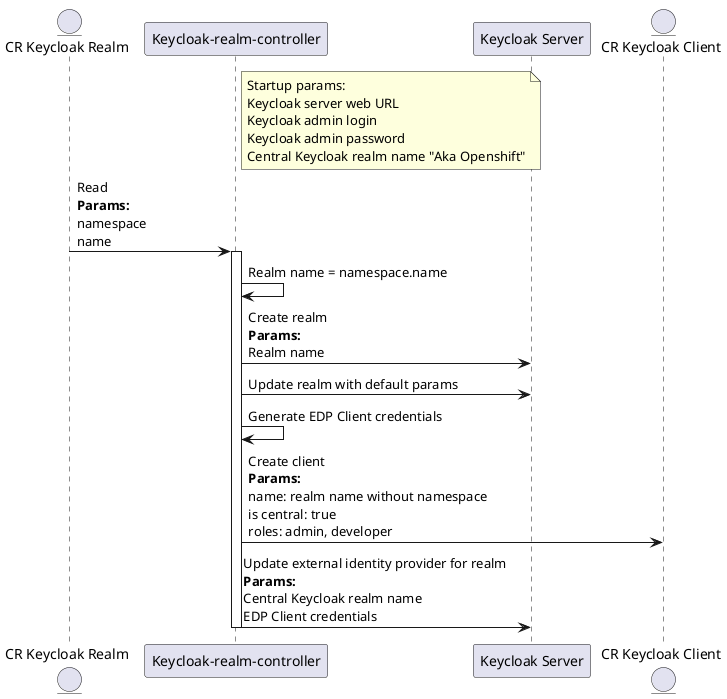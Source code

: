@startuml
entity "CR Keycloak Realm" as cr_realm
participant "Keycloak-realm-controller" as keycloak_realm_controller
note right of keycloak_realm_controller
Startup params:
Keycloak server web URL
Keycloak admin login
Keycloak admin password
Central Keycloak realm name "Aka Openshift"
end note
participant "Keycloak Server" as server
entity "CR Keycloak Client" as cr_client

cr_realm -> keycloak_realm_controller: Read\n**Params:**\nnamespace\nname

activate keycloak_realm_controller
keycloak_realm_controller -> keycloak_realm_controller: Realm name = namespace.name
keycloak_realm_controller -> server: Create realm\n**Params:**\nRealm name
keycloak_realm_controller -> server: Update realm with default params
keycloak_realm_controller -> keycloak_realm_controller: Generate EDP Client credentials
keycloak_realm_controller -> cr_client: \
Create client \n\
**Params:** \n\
name: realm name without namespace \n\
is central: true \n\
roles: admin, developer

keycloak_realm_controller -> server: \
Update external identity provider for realm \n\
**Params:** \n\
Central Keycloak realm name \n\
EDP Client credentials

deactivate keycloak_realm_controller

@enduml